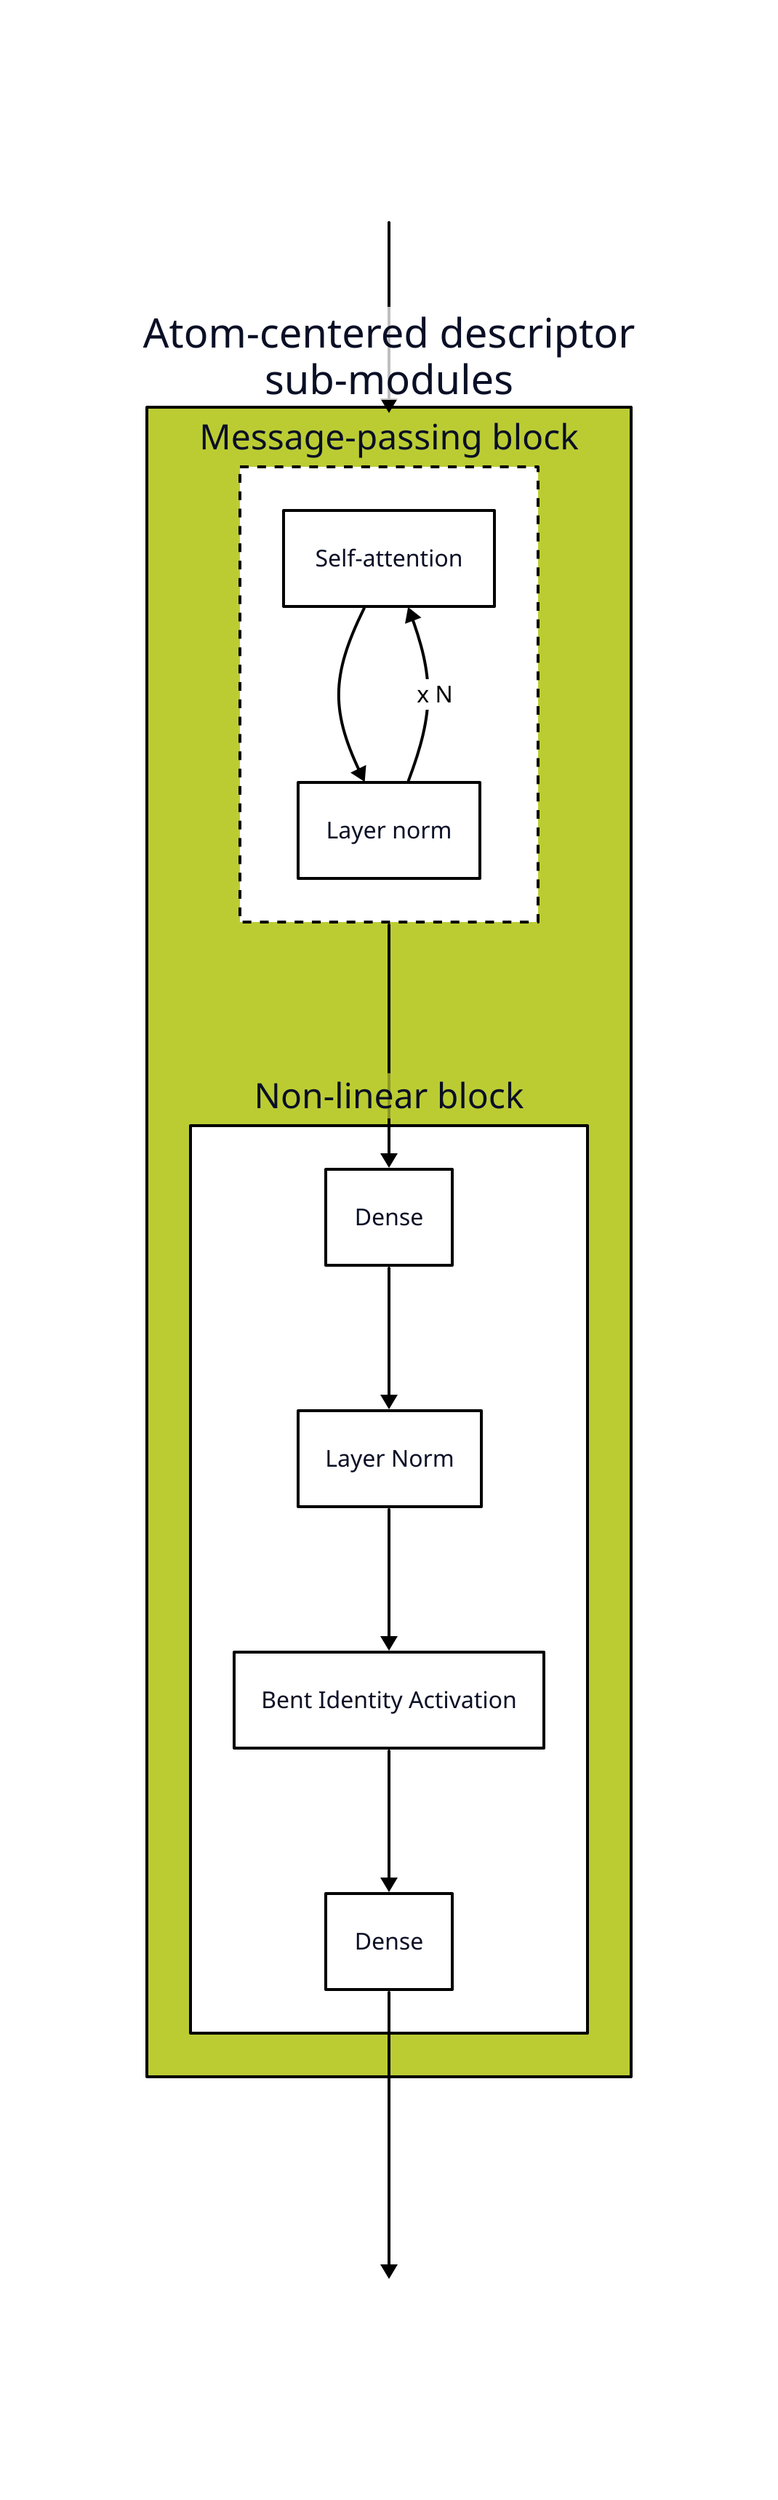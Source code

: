# direction: right

ac: Atom-centered descriptor \n sub-modules {
    class: ac
    mp_block:  Message-passing block {
        class: in_module
        direction: right
        style: {stroke-dash: 3}
        sa: Self-attention {class: in_module}
        mpln: Layer norm{class: in_module}
        sa -> mpln: {style: {stroke: "#000000"; font-color: black}}
        # mpln -> sa: x number of message-passing steps {style: {stroke: "#000000"; font-color: black}}
    }
    nl_block: Non-linear block {
        class: in_module
        nld1: Dense {class: in_module}
        nld2: Dense {class: in_module}
        nlln: Layer Norm {class: in_module}
        nlbia: Bent Identity Activation {class: in_module}
        nld1 -> nlln -> nlbia -> nld2: {style: {stroke: "#000000"; font-color: black}}
    }
    mp_block.mpln -> mp_block.sa: x N {style: {stroke: "#000000"; font-color: black; italic: true}}

    mp_block -> nl_block.nld1: {style: {stroke: "#000000"; font-color: black}}
}
embedding_for_rescon: {class: empty; label: ""}
indexed_sum_for_mp: {class: empty; label: ""}
indexed_sum_for_mp -> ac.mp_block: {style: {stroke: "#000000"; font-color: black}}
nlout: {class: empty; label: ""}
ac.nl_block.nld2 -> nlout: {style: {stroke: "#000000"; font-color: black}}

# embedding_for_rescon -> ac.nl_block.nlrescon: Reesidual connection {style: {stroke: "#000000"; font-color: black}}

classes: {
    operator: {shape: circle
               width: 35
               height: 35
               style: {fill: "#FFFFFF"
                       stroke: "#000000"
                    #    font: mono
                      }
    }
    empty: {
            # label: ""
            width: 50
            height: 50
            style: {
                fill: transparent
                stroke: transparent
                font-size: 24
            }
    }
    sarb: {
        style: {
            fill: "#44BB99"
            stroke: "#000000"
        }
    }
    in_module: {
        style: {
            fill: "#FFFFFF"
            stroke: "#000000"
            bold: true
            # opacity: 0.5
        }
    }
    ac: {
        style: {
            fill: "#BBCC33"
            stroke: "#000000"
            bold: true
        }
    }
    bc: {
        style: {
            fill: "#EEDD88"
            stroke: "#000000"
        }
    }
    rd: {
        style: {
            fill: "#EE8866"
            stroke: "#000000"
        }
    }
    ro: {
        style: {
            fill: "#FFAABB"
            stroke: "#000000"
        }
    }
    outs: {
        style: {
            fill: "#DDDDDD"
            stroke: "#000000"
            multiple: true
        }
    }
    input : {
        # label: ""
        width: 50
        height: 50
        style: {
            fill: "#99DDFF"
            stroke: "#000000"
            multiple: true
        }
    }
}

vars: {
    d2-config: {
      layout-engine: elk
    #   theme-id: 101
    }
}